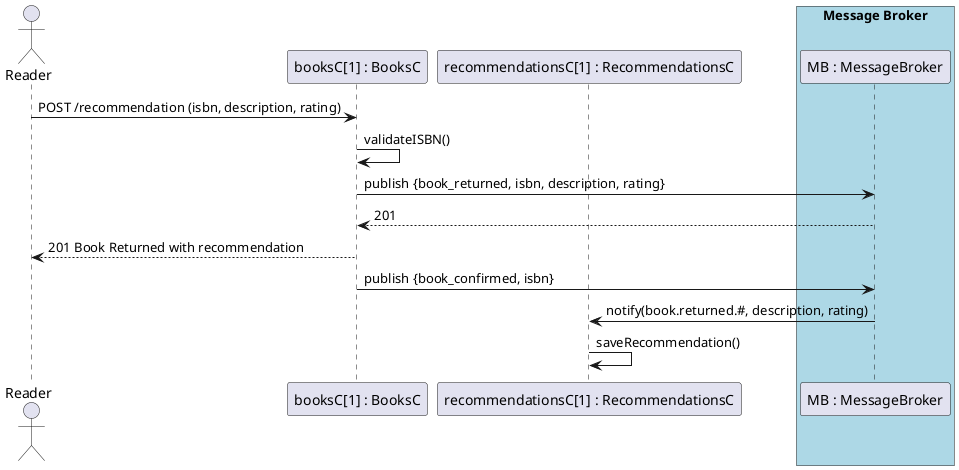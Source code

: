 @startuml
actor Reader as R
participant "booksC[1] : BooksC" as BooksService1
participant "recommendationsC[1] : RecommendationsC" as RecommendationsService1

box "Message Broker" #lightblue
    participant "MB : MessageBroker" as MessageBroker
end box

R -> BooksService1: POST /recommendation (isbn, description, rating)
BooksService1 -> BooksService1: validateISBN()
BooksService1 -> MessageBroker: publish {book_returned, isbn, description, rating}
MessageBroker --> BooksService1: 201
BooksService1 --> R: 201 Book Returned with recommendation
BooksService1 -> MessageBroker: publish {book_confirmed, isbn}

MessageBroker -> RecommendationsService1: notify(book.returned.#, description, rating)
RecommendationsService1 -> RecommendationsService1: saveRecommendation()

@enduml
